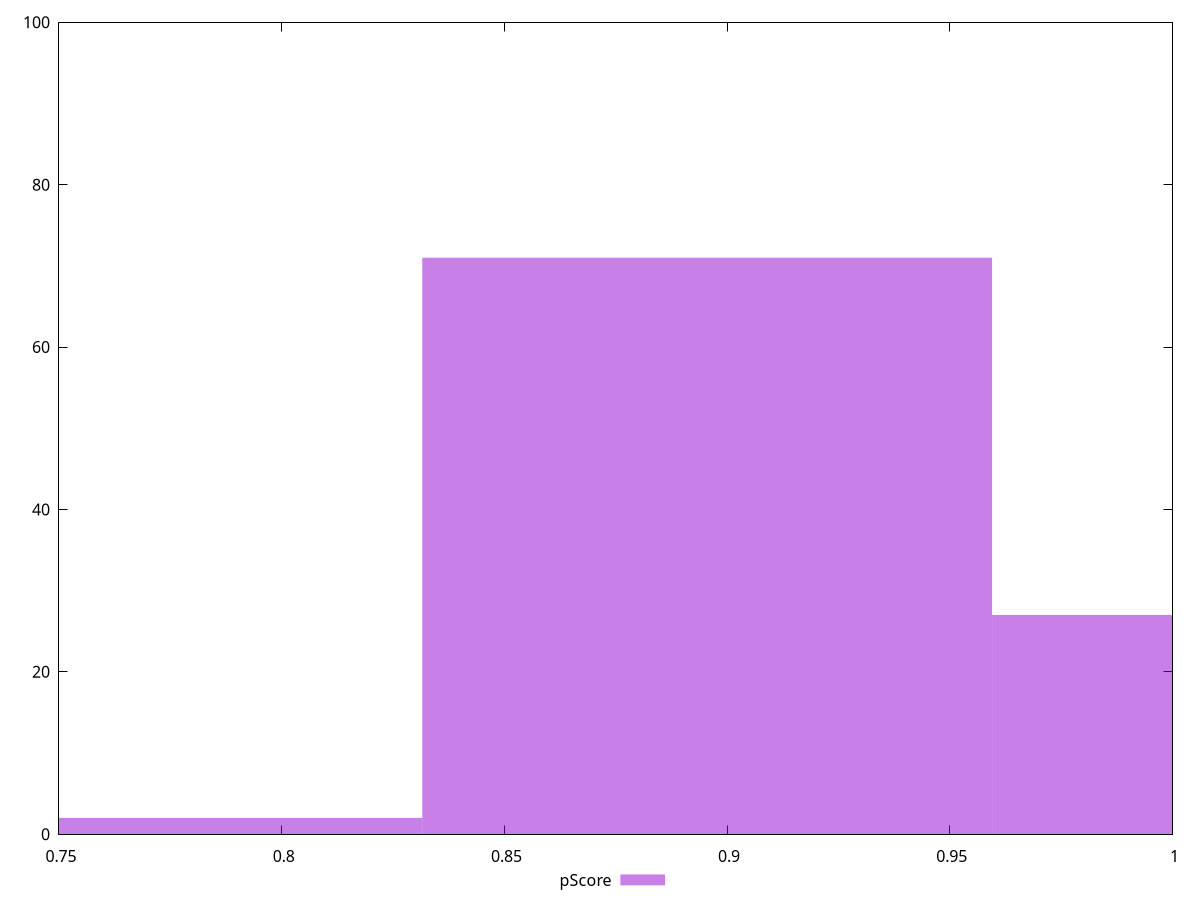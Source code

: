 reset

$pScore <<EOF
0.8955280453100427 71
1.0234606232114773 27
0.7675954674086081 2
EOF

set key outside below
set boxwidth 0.12793257790143467
set xrange [0.75:1]
set yrange [0:100]
set trange [0:100]
set style fill transparent solid 0.5 noborder
set terminal svg size 640, 490 enhanced background rgb 'white'
set output "report_00009_2021-02-08T22-37-41.559Z/unused-css-rules/samples/pages+cached/pScore/histogram.svg"

plot $pScore title "pScore" with boxes

reset
